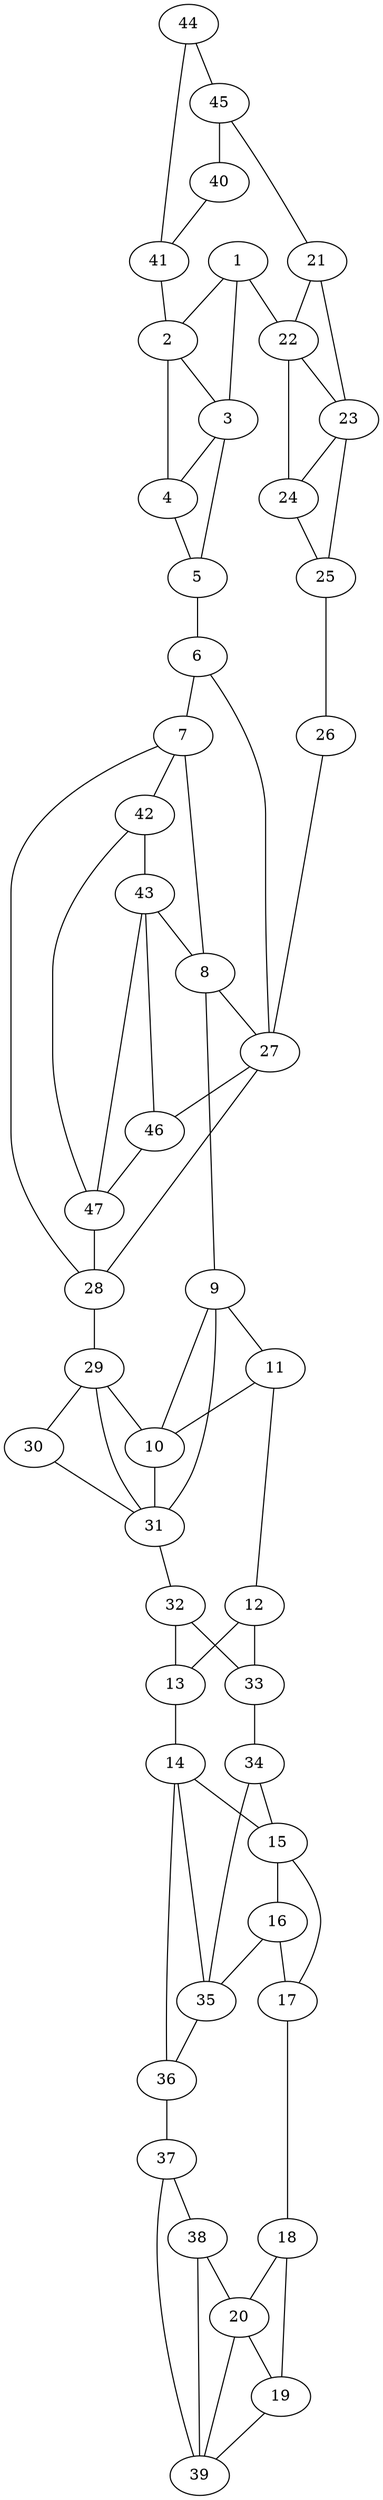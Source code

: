 graph pdb1fur {
	1	 [aaLength=9,
		sequence=AQTQRSLEH,
		type=0];
	2	 [aaLength=20,
		sequence=TSLIHALALTKRAAAKVNED,
		type=0];
	1 -- 2	 [distance0="25.60908",
		frequency=1,
		type0=1];
	3	 [aaLength=15,
		sequence=EEKASAIRQAADEVL,
		type=0];
	1 -- 3	 [distance0="46.93059",
		frequency=1,
		type0=2];
	22	 [aaLength=20,
		sequence=TSLIHALALTKRAAAKVNED,
		type=0];
	1 -- 22	 [distance0="54.12654",
		frequency=1,
		type0=3];
	2 -- 3	 [distance0="26.83101",
		distance1="5.0",
		frequency=2,
		type0=2,
		type1=4];
	4	 [aaLength=3,
		sequence=DDE,
		type=0];
	2 -- 4	 [distance0="45.28802",
		frequency=1,
		type0=3];
	3 -- 4	 [distance0="19.15902",
		distance1="4.0",
		frequency=2,
		type0=1,
		type1=4];
	5	 [aaLength=19,
		sequence=TQSNMNMNEVLANRASELL,
		type=0];
	4 -- 5	 [distance0="14.97441",
		distance1="11.0",
		frequency=2,
		type0=1,
		type1=4];
	5 -- 3	 [distance0="33.8673",
		frequency=1,
		type0=2];
	6	 [aaLength=19,
		sequence=SNDVFPTAMHVAALLALRK,
		type=0];
	5 -- 6	 [distance0="45.48759",
		distance1="21.0",
		frequency=2,
		type0=3,
		type1=4];
	7	 [aaLength=18,
		sequence=LIPQLKTLTQTLNEKSRA,
		type=0];
	6 -- 7	 [distance0="31.51267",
		distance1="1.0",
		frequency=2,
		type0=2,
		type1=4];
	27	 [aaLength=18,
		sequence=LIPQLKTLTQTLNEKSRA,
		type=0];
	6 -- 27	 [distance0="31.1492",
		frequency=1,
		type0=1];
	42	 [aaLength=3,
		sequence=GRT,
		type=1];
	7 -- 42	 [distance0="7.0",
		frequency=1,
		type0=4];
	8	 [aaLength=26,
		sequence=LGQEISGWVAMLEHNLKHIEYSLPHV,
		type=0];
	9	 [aaLength=13,
		sequence=YARRVADELAVIT,
		type=0];
	8 -- 9	 [distance0="19.0",
		frequency=1,
		type0=4];
	8 -- 7	 [distance0="37.52988",
		frequency=1,
		type0=2];
	8 -- 27	 [distance0="43.5087",
		frequency=1,
		type0=3];
	10	 [aaLength=6,
		sequence=KFEALA,
		type=0];
	9 -- 10	 [distance0="28.53308",
		distance1="9.0",
		frequency=2,
		type0=1,
		type1=4];
	11	 [aaLength=27,
		sequence=DALVQAHGALKGLAASLMKIANDVRWL,
		type=0];
	9 -- 11	 [distance0="33.83559",
		frequency=1,
		type0=2];
	31	 [aaLength=27,
		sequence=DALVQAHGALKGLAASLMKIANDVRWL,
		type=0];
	9 -- 31	 [distance0="38.55998",
		frequency=1,
		type0=3];
	10 -- 31	 [distance0="15.48929",
		frequency=1,
		type0=1];
	11 -- 10	 [distance0="20.64244",
		frequency=1,
		type0=2];
	12	 [aaLength=26,
		sequence=TQCEALTMLCCQVMGNDVAINMGGAS,
		type=0];
	11 -- 12	 [distance0="29.0",
		frequency=1,
		type0=4];
	13	 [aaLength=25,
		sequence=RPMVIHNFLQSVRLLADGMESFNKH,
		type=0];
	12 -- 13	 [distance0="35.26393",
		distance1="8.0",
		frequency=2,
		type0=2,
		type1=4];
	33	 [aaLength=25,
		sequence=RPMVIHNFLQSVRLLADGMESFNKH,
		type=0];
	12 -- 33	 [distance0="42.94502",
		frequency=1,
		type0=3];
	14	 [aaLength=3,
		sequence=AVG,
		type=0];
	13 -- 14	 [distance0="33.05549",
		distance1="1.0",
		frequency=2,
		type0=1,
		type1=4];
	15	 [aaLength=10,
		sequence=RERINQLLNE,
		type=0];
	14 -- 15	 [distance0="20.45267",
		distance1="4.0",
		frequency=2,
		type0=3,
		type1=4];
	35	 [aaLength=10,
		sequence=RERINQLLNE,
		type=0];
	14 -- 35	 [distance0="17.72273",
		frequency=1,
		type0=1];
	36	 [aaLength=10,
		sequence=MLVTALNTHI,
		type=0];
	14 -- 36	 [distance0="19.20714",
		frequency=1,
		type0=2];
	16	 [aaLength=9,
		sequence=MLVTALNTH,
		type=0];
	15 -- 16	 [distance0="20.03876",
		distance1="2.0",
		frequency=2,
		type0=2,
		type1=4];
	17	 [aaLength=14,
		sequence=YDKAAEIAKKAHKE,
		type=0];
	16 -- 17	 [distance0="11.53947",
		distance1="2.0",
		frequency=2,
		type0=1,
		type1=4];
	16 -- 35	 [distance0="23.85528",
		frequency=1,
		type0=3];
	17 -- 15	 [distance0="29.97973",
		frequency=1,
		type0=3];
	18	 [aaLength=7,
		sequence=LKAAALA,
		type=0];
	17 -- 18	 [distance0="17.65978",
		distance1="3.0",
		frequency=2,
		type0=2,
		type1=4];
	20	 [aaLength=3,
		sequence=PEQ,
		type=0];
	18 -- 20	 [distance0="23.01913",
		frequency=1,
		type0=3];
	19	 [aaLength=7,
		sequence=EAEFDSW,
		type=0];
	18 -- 19	 [distance0="13.5182",
		distance1="5.0",
		frequency=2,
		type0=1,
		type1=4];
	39	 [aaLength=7,
		sequence=EAEFDSW,
		type=0];
	19 -- 39	 [distance0="29.28667",
		frequency=1,
		type0=3];
	20 -- 19	 [distance0="13.70735",
		frequency=1,
		type0=1];
	20 -- 39	 [distance0="21.21276",
		frequency=1,
		type0=2];
	21	 [aaLength=9,
		sequence=AQTQRSLEH,
		type=0];
	21 -- 22	 [distance0="19.24353",
		distance1="9.0",
		frequency=2,
		type0=1,
		type1=4];
	23	 [aaLength=15,
		sequence=EEKASAIRQAADEVL,
		type=0];
	21 -- 23	 [distance0="43.9235",
		frequency=1,
		type0=2];
	22 -- 23	 [distance0="26.96955",
		distance1="5.0",
		frequency=2,
		type0=2,
		type1=4];
	24	 [aaLength=3,
		sequence=DDE,
		type=0];
	22 -- 24	 [distance0="47.18754",
		frequency=1,
		type0=3];
	23 -- 24	 [distance0="24.60379",
		distance1="4.0",
		frequency=2,
		type0=1,
		type1=4];
	25	 [aaLength=19,
		sequence=TQSNMNMNEVLANRASELL,
		type=0];
	24 -- 25	 [distance0="17.60936",
		distance1="11.0",
		frequency=2,
		type0=1,
		type1=4];
	26	 [aaLength=19,
		sequence=SNDVFPTAMHVAALLALRK,
		type=0];
	25 -- 26	 [distance0="44.41337",
		distance1="21.0",
		frequency=2,
		type0=3,
		type1=4];
	25 -- 23	 [distance0="33.36926",
		frequency=1,
		type0=2];
	26 -- 27	 [distance0="29.06852",
		distance1="1.0",
		frequency=2,
		type0=1,
		type1=4];
	46	 [aaLength=3,
		sequence=GRT,
		type=1];
	27 -- 46	 [distance0="7.0",
		frequency=1,
		type0=4];
	28	 [aaLength=26,
		sequence=LGQEISGWVAMLEHNLKHIEYSLPHV,
		type=0];
	28 -- 7	 [distance0="47.04595",
		frequency=1,
		type0=3];
	28 -- 27	 [distance0="37.68658",
		frequency=1,
		type0=2];
	29	 [aaLength=13,
		sequence=YARRVADELAVIT,
		type=0];
	28 -- 29	 [distance0="19.0",
		frequency=1,
		type0=4];
	29 -- 10	 [distance0="37.51934",
		frequency=1,
		type0=2];
	30	 [aaLength=6,
		sequence=KFEALA,
		type=0];
	29 -- 30	 [distance0="26.68224",
		distance1="9.0",
		frequency=2,
		type0=1,
		type1=4];
	29 -- 31	 [distance0="44.36673",
		frequency=1,
		type0=3];
	30 -- 31	 [distance0="28.31959",
		distance1="2.0",
		frequency=2,
		type0=3,
		type1=4];
	32	 [aaLength=26,
		sequence=TQCEALTMLCCQVMGNDVAINMGGAS,
		type=0];
	31 -- 32	 [distance0="29.0",
		frequency=1,
		type0=4];
	32 -- 13	 [distance0="42.99114",
		frequency=1,
		type0=3];
	32 -- 33	 [distance0="35.24893",
		distance1="8.0",
		frequency=2,
		type0=2,
		type1=4];
	34	 [aaLength=3,
		sequence=AVG,
		type=0];
	33 -- 34	 [distance0="29.759",
		distance1="1.0",
		frequency=2,
		type0=1,
		type1=4];
	34 -- 15	 [distance0="33.14751",
		frequency=1,
		type0=3];
	34 -- 35	 [distance0="23.73539",
		distance1="4.0",
		frequency=2,
		type0=1,
		type1=4];
	35 -- 36	 [distance0="19.74895",
		distance1="2.0",
		frequency=2,
		type0=3,
		type1=4];
	37	 [aaLength=14,
		sequence=YDKAAEIAKKAHKE,
		type=0];
	36 -- 37	 [distance0="14.9188",
		distance1="1.0",
		frequency=2,
		type0=1,
		type1=4];
	38	 [aaLength=8,
		sequence=LKAAALAL,
		type=0];
	37 -- 38	 [distance0="17.93055",
		distance1="3.0",
		frequency=2,
		type0=2,
		type1=4];
	37 -- 39	 [distance0="29.8512",
		frequency=1,
		type0=3];
	38 -- 20	 [distance0="29.3875",
		frequency=1,
		type0=3];
	38 -- 39	 [distance0="13.33931",
		distance1="4.0",
		frequency=2,
		type0=1,
		type1=4];
	40	 [aaLength=5,
		sequence=RSEKD,
		type=1];
	41	 [aaLength=5,
		sequence=GAIDV,
		type=1];
	40 -- 41	 [distance0="7.0",
		distance1="2.0",
		frequency=2,
		type0=2,
		type1=4];
	41 -- 2	 [distance0="25.0",
		frequency=1,
		type0=4];
	43	 [aaLength=3,
		sequence=QDA,
		type=1];
	42 -- 43	 [distance0="5.0",
		distance1="2.0",
		frequency=2,
		type0=2,
		type1=4];
	43 -- 8	 [distance0="4.0",
		frequency=1,
		type0=4];
	47	 [aaLength=3,
		sequence=QDA,
		type=1];
	43 -- 47	 [distance0="0.0",
		frequency=1,
		type0=1];
	44	 [aaLength=6,
		sequence=VRSEKD,
		type=1];
	44 -- 41	 [distance0="8.0",
		frequency=1,
		type0=2];
	45	 [aaLength=6,
		sequence=GAIDVP,
		type=1];
	44 -- 45	 [distance0="8.0",
		distance1="2.0",
		frequency=2,
		type0=3,
		type1=4];
	45 -- 21	 [distance0="6.0",
		frequency=1,
		type0=4];
	45 -- 40	 [distance0="7.0",
		frequency=1,
		type0=2];
	46 -- 43	 [distance0="5.0",
		frequency=1,
		type0=2];
	46 -- 47	 [distance0="5.0",
		distance1="2.0",
		frequency=2,
		type0=3,
		type1=4];
	47 -- 28	 [distance0="4.0",
		frequency=1,
		type0=4];
	47 -- 42	 [distance0="5.0",
		frequency=1,
		type0=2];
}

